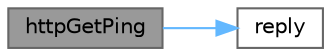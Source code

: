 digraph "httpGetPing"
{
 // LATEX_PDF_SIZE
  bgcolor="transparent";
  edge [fontname=Helvetica,fontsize=10,labelfontname=Helvetica,labelfontsize=10];
  node [fontname=Helvetica,fontsize=10,shape=box,height=0.2,width=0.4];
  rankdir="LR";
  Node1 [id="Node000001",label="httpGetPing",height=0.2,width=0.4,color="gray40", fillcolor="grey60", style="filled", fontcolor="black",tooltip="处理GET /ping请求"];
  Node1 -> Node2 [id="edge1_Node000001_Node000002",color="steelblue1",style="solid",tooltip=" "];
  Node2 [id="Node000002",label="reply",height=0.2,width=0.4,color="grey40", fillcolor="white", style="filled",URL="$class_j_q_http_server_1_1_service.html#aa42057b8725174798daca4ed593d0efe",tooltip="发送JSON格式响应（带数据内容）"];
}
